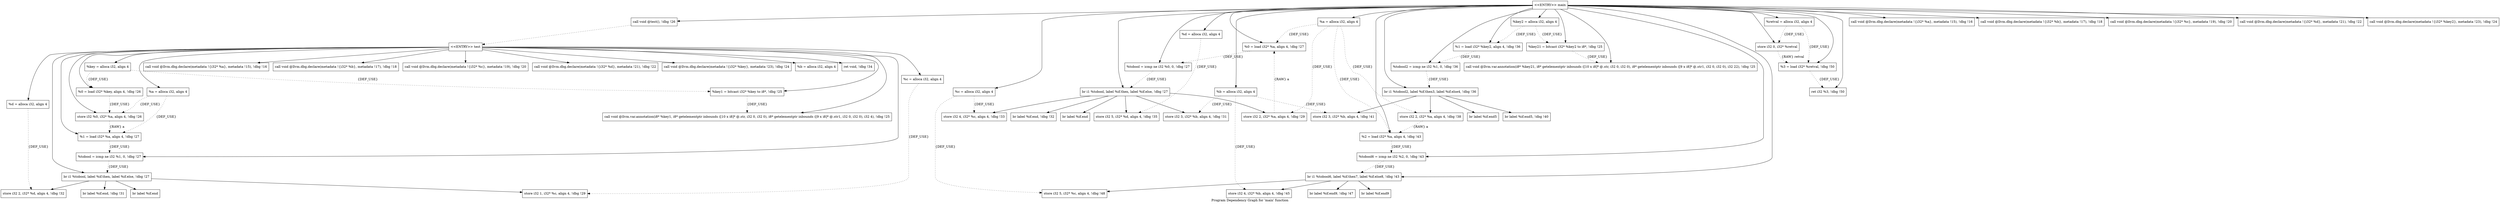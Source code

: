 digraph "Program Dependency Graph for 'main' function" {
	label="Program Dependency Graph for 'main' function";

	Node0x37c3ac0 [shape=record,label="{  %c = alloca i32, align 4}"];
	Node0x37c3ac0 -> Node0x37c42b0[style=dotted,label = "{DEF_USE}" ];
	Node0x37c42b0 [shape=record,label="{  store i32 1, i32* %c, align 4, !dbg !29}"];
	Node0x37c4320 [shape=record,label="{  %d = alloca i32, align 4}"];
	Node0x37c4320 -> Node0x37c43c0[style=dotted,label = "{DEF_USE}" ];
	Node0x37c43c0 [shape=record,label="{  store i32 2, i32* %d, align 4, !dbg !32}"];
	Node0x37c4430 [shape=record,label="{  %key = alloca i32, align 4}"];
	Node0x37c4430 -> Node0x37c4390[style=dotted,label = "{DEF_USE}" ];
	Node0x37c4430 -> Node0x37c44e0[style=dotted,label = "{DEF_USE}" ];
	Node0x37c4390 [shape=record,label="{  %key1 = bitcast i32* %key to i8*, !dbg !25}"];
	Node0x37c4390 -> Node0x37c4580[style=dotted,label = "{DEF_USE}" ];
	Node0x37c44e0 [shape=record,label="{  %0 = load i32* %key, align 4, !dbg !26}"];
	Node0x37c44e0 -> Node0x37c45f0[style=dotted,label = "{DEF_USE}" ];
	Node0x37c4580 [shape=record,label="{  call void @llvm.var.annotation(i8* %key1, i8* getelementptr inbounds ([10 x i8]* @.str, i32 0, i32 0), i8* getelementptr inbounds ([9 x i8]* @.str1, i32 0, i32 0), i32 4), !dbg !25}"];
	Node0x37c45f0 [shape=record,label="{  store i32 %0, i32* %a, align 4, !dbg !26}"];
	Node0x37c45f0 -> Node0x37c4710[style=dotted,label = "{RAW} a"];
	Node0x37c4710 [shape=record,label="{  %1 = load i32* %a, align 4, !dbg !27}"];
	Node0x37c4710 -> Node0x37c47a0[style=dotted,label = "{DEF_USE}" ];
	Node0x37c47a0 [shape=record,label="{  %tobool = icmp ne i32 %1, 0, !dbg !27}"];
	Node0x37c47a0 -> Node0x37c48f0[style=dotted,label = "{DEF_USE}" ];
	Node0x37c4830 [shape=record,label="{  %a = alloca i32, align 4}"];
	Node0x37c4830 -> Node0x37c45f0[style=dotted,label = "{DEF_USE}" ];
	Node0x37c4830 -> Node0x37c4710[style=dotted,label = "{DEF_USE}" ];
	Node0x37c48f0 [shape=record,label="{  br i1 %tobool, label %if.then, label %if.else, !dbg !27}"];
	Node0x37c48f0 -> Node0x37c42b0;
	Node0x37c48f0 -> Node0x37c4980;
	Node0x37c48f0 -> Node0x37c43c0;
	Node0x37c48f0 -> Node0x37c49f0;
	Node0x37c4980 [shape=record,label="{  br label %if.end, !dbg !31}"];
	Node0x37c49f0 [shape=record,label="{  br label %if.end}"];
	Node0x37c4a60 [shape=record,label="{\<\<ENTRY\>\> test}"];
	Node0x37c4a60 -> Node0x37c3ac0;
	Node0x37c4a60 -> Node0x37c4320;
	Node0x37c4a60 -> Node0x37c4430;
	Node0x37c4a60 -> Node0x37c4ad0;
	Node0x37c4a60 -> Node0x37c4660;
	Node0x37c4a60 -> Node0x37c4d30;
	Node0x37c4a60 -> Node0x37c4da0;
	Node0x37c4a60 -> Node0x37c4e10;
	Node0x37c4a60 -> Node0x37c4390;
	Node0x37c4a60 -> Node0x37c4580;
	Node0x37c4a60 -> Node0x37c44e0;
	Node0x37c4a60 -> Node0x37c45f0;
	Node0x37c4a60 -> Node0x37c4710;
	Node0x37c4a60 -> Node0x37c4830;
	Node0x37c4a60 -> Node0x37c4ca0;
	Node0x37c4a60 -> Node0x37c47a0;
	Node0x37c4a60 -> Node0x37c48f0;
	Node0x37c4a60 -> Node0x37c4e80;
	Node0x37c4ad0 [shape=record,label="{  call void @llvm.dbg.declare(metadata !\{i32* %a\}, metadata !15), !dbg !16}"];
	Node0x37c4660 [shape=record,label="{  call void @llvm.dbg.declare(metadata !\{i32* %b\}, metadata !17), !dbg !18}"];
	Node0x37c4d30 [shape=record,label="{  call void @llvm.dbg.declare(metadata !\{i32* %c\}, metadata !19), !dbg !20}"];
	Node0x37c4da0 [shape=record,label="{  call void @llvm.dbg.declare(metadata !\{i32* %d\}, metadata !21), !dbg !22}"];
	Node0x37c4e10 [shape=record,label="{  call void @llvm.dbg.declare(metadata !\{i32* %key\}, metadata !23), !dbg !24}"];
	Node0x37c4ca0 [shape=record,label="{  %b = alloca i32, align 4}"];
	Node0x37c4e80 [shape=record,label="{  ret void, !dbg !34}"];
	Node0x37cdcd0 [shape=record,label="{  %b = alloca i32, align 4}"];
	Node0x37cdcd0 -> Node0x37ce430[style=dotted,label = "{DEF_USE}" ];
	Node0x37cdcd0 -> Node0x37ce4a0[style=dotted,label = "{DEF_USE}" ];
	Node0x37cdcd0 -> Node0x37ce540[style=dotted,label = "{DEF_USE}" ];
	Node0x37ce430 [shape=record,label="{  store i32 3, i32* %b, align 4, !dbg !31}"];
	Node0x37ce4a0 [shape=record,label="{  store i32 3, i32* %b, align 4, !dbg !41}"];
	Node0x37ce540 [shape=record,label="{  store i32 4, i32* %b, align 4, !dbg !45}"];
	Node0x37ce510 [shape=record,label="{  %c = alloca i32, align 4}"];
	Node0x37ce510 -> Node0x37ce640[style=dotted,label = "{DEF_USE}" ];
	Node0x37ce510 -> Node0x37ce6b0[style=dotted,label = "{DEF_USE}" ];
	Node0x37ce640 [shape=record,label="{  store i32 4, i32* %c, align 4, !dbg !33}"];
	Node0x37ce6b0 [shape=record,label="{  store i32 5, i32* %c, align 4, !dbg !48}"];
	Node0x37ce750 [shape=record,label="{  %d = alloca i32, align 4}"];
	Node0x37ce750 -> Node0x37ce7c0[style=dotted,label = "{DEF_USE}" ];
	Node0x37ce7c0 [shape=record,label="{  store i32 5, i32* %d, align 4, !dbg !35}"];
	Node0x37ce830 [shape=record,label="{  %key2 = alloca i32, align 4}"];
	Node0x37ce830 -> Node0x37c4b90[style=dotted,label = "{DEF_USE}" ];
	Node0x37ce830 -> Node0x37c4c00[style=dotted,label = "{DEF_USE}" ];
	Node0x37c4b90 [shape=record,label="{  %key21 = bitcast i32* %key2 to i8*, !dbg !25}"];
	Node0x37c4b90 -> Node0x37ceb90[style=dotted,label = "{DEF_USE}" ];
	Node0x37c4c00 [shape=record,label="{  %1 = load i32* %key2, align 4, !dbg !36}"];
	Node0x37c4c00 -> Node0x37cf2f0[style=dotted,label = "{DEF_USE}" ];
	Node0x37ceab0 [shape=record,label="{  store i32 0, i32* %retval}"];
	Node0x37ceab0 -> Node0x37ceb20[style=dotted,label = "{RAW} retval"];
	Node0x37ceb20 [shape=record,label="{  %3 = load i32* %retval, !dbg !50}"];
	Node0x37ceb20 -> Node0x37cf780[style=dotted,label = "{DEF_USE}" ];
	Node0x37ceb90 [shape=record,label="{  call void @llvm.var.annotation(i8* %key21, i8* getelementptr inbounds ([10 x i8]* @.str, i32 0, i32 0), i8* getelementptr inbounds ([9 x i8]* @.str1, i32 0, i32 0), i32 22), !dbg !25}"];
	Node0x37cec00 [shape=record,label="{  %retval = alloca i32, align 4}"];
	Node0x37cec00 -> Node0x37ceab0[style=dotted,label = "{DEF_USE}" ];
	Node0x37cec00 -> Node0x37ceb20[style=dotted,label = "{DEF_USE}" ];
	Node0x37ceca0 [shape=record,label="{  %a = alloca i32, align 4}"];
	Node0x37ceca0 -> Node0x37ced10[style=dotted,label = "{DEF_USE}" ];
	Node0x37ceca0 -> Node0x37ced80[style=dotted,label = "{DEF_USE}" ];
	Node0x37ceca0 -> Node0x37cee20[style=dotted,label = "{DEF_USE}" ];
	Node0x37ceca0 -> Node0x37cedf0[style=dotted,label = "{DEF_USE}" ];
	Node0x37ced10 [shape=record,label="{  %0 = load i32* %a, align 4, !dbg !27}"];
	Node0x37ced10 -> Node0x37ceff0[style=dotted,label = "{DEF_USE}" ];
	Node0x37ced80 [shape=record,label="{  store i32 2, i32* %a, align 4, !dbg !29}"];
	Node0x37ced80 -> Node0x37ced10[style=dotted,label = "{RAW} a"];
	Node0x37cee20 [shape=record,label="{  store i32 2, i32* %a, align 4, !dbg !38}"];
	Node0x37cee20 -> Node0x37cedf0[style=dotted,label = "{RAW} a"];
	Node0x37cedf0 [shape=record,label="{  %2 = load i32* %a, align 4, !dbg !43}"];
	Node0x37cedf0 -> Node0x37cf510[style=dotted,label = "{DEF_USE}" ];
	Node0x37cef60 [shape=record,label="{  call void @test(), !dbg !26}"];
	Node0x37cef60 -> Node0x37c4a60[style=dotted];
	Node0x37ceff0 [shape=record,label="{  %tobool = icmp ne i32 %0, 0, !dbg !27}"];
	Node0x37ceff0 -> Node0x37cf080[style=dotted,label = "{DEF_USE}" ];
	Node0x37cf080 [shape=record,label="{  br i1 %tobool, label %if.then, label %if.else, !dbg !27}"];
	Node0x37cf080 -> Node0x37ced80;
	Node0x37cf080 -> Node0x37ce430;
	Node0x37cf080 -> Node0x37cf160;
	Node0x37cf080 -> Node0x37ce640;
	Node0x37cf080 -> Node0x37ce7c0;
	Node0x37cf080 -> Node0x37cf130;
	Node0x37cf160 [shape=record,label="{  br label %if.end, !dbg !32}"];
	Node0x37cf130 [shape=record,label="{  br label %if.end}"];
	Node0x37cf2f0 [shape=record,label="{  %tobool2 = icmp ne i32 %1, 0, !dbg !36}"];
	Node0x37cf2f0 -> Node0x37cf380[style=dotted,label = "{DEF_USE}" ];
	Node0x37cf380 [shape=record,label="{  br i1 %tobool2, label %if.then3, label %if.else4, !dbg !36}"];
	Node0x37cf380 -> Node0x37cee20;
	Node0x37cf380 -> Node0x37cf430;
	Node0x37cf380 -> Node0x37ce4a0;
	Node0x37cf380 -> Node0x37cf4a0;
	Node0x37cf430 [shape=record,label="{  br label %if.end5, !dbg !40}"];
	Node0x37cf4a0 [shape=record,label="{  br label %if.end5}"];
	Node0x37cf510 [shape=record,label="{  %tobool6 = icmp ne i32 %2, 0, !dbg !43}"];
	Node0x37cf510 -> Node0x37cf5a0[style=dotted,label = "{DEF_USE}" ];
	Node0x37cf5a0 [shape=record,label="{  br i1 %tobool6, label %if.then7, label %if.else8, !dbg !43}"];
	Node0x37cf5a0 -> Node0x37ce540;
	Node0x37cf5a0 -> Node0x37cf650;
	Node0x37cf5a0 -> Node0x37ce6b0;
	Node0x37cf5a0 -> Node0x37cf6c0;
	Node0x37cf650 [shape=record,label="{  br label %if.end9, !dbg !47}"];
	Node0x37cf6c0 [shape=record,label="{  br label %if.end9}"];
	Node0x37cf780 [shape=record,label="{  ret i32 %3, !dbg !50}"];
	Node0x37cf7f0 [shape=record,label="{\<\<ENTRY\>\> main}"];
	Node0x37cf7f0 -> Node0x37cdcd0;
	Node0x37cf7f0 -> Node0x37ce510;
	Node0x37cf7f0 -> Node0x37ce750;
	Node0x37cf7f0 -> Node0x37ce830;
	Node0x37cf7f0 -> Node0x37ceab0;
	Node0x37cf7f0 -> Node0x37cf880;
	Node0x37cf7f0 -> Node0x37cf9d0;
	Node0x37cf7f0 -> Node0x37cfa40;
	Node0x37cf7f0 -> Node0x37cfab0;
	Node0x37cf7f0 -> Node0x37cf900;
	Node0x37cf7f0 -> Node0x37c4b90;
	Node0x37cf7f0 -> Node0x37ceb90;
	Node0x37cf7f0 -> Node0x37cec00;
	Node0x37cf7f0 -> Node0x37ceca0;
	Node0x37cf7f0 -> Node0x37cef60;
	Node0x37cf7f0 -> Node0x37ced10;
	Node0x37cf7f0 -> Node0x37ceff0;
	Node0x37cf7f0 -> Node0x37cf080;
	Node0x37cf7f0 -> Node0x37c4c00;
	Node0x37cf7f0 -> Node0x37cf2f0;
	Node0x37cf7f0 -> Node0x37cf380;
	Node0x37cf7f0 -> Node0x37cedf0;
	Node0x37cf7f0 -> Node0x37cf510;
	Node0x37cf7f0 -> Node0x37cf5a0;
	Node0x37cf7f0 -> Node0x37ceb20;
	Node0x37cf7f0 -> Node0x37cf780;
	Node0x37cf880 [shape=record,label="{  call void @llvm.dbg.declare(metadata !\{i32* %a\}, metadata !15), !dbg !16}"];
	Node0x37cf9d0 [shape=record,label="{  call void @llvm.dbg.declare(metadata !\{i32* %b\}, metadata !17), !dbg !18}"];
	Node0x37cfa40 [shape=record,label="{  call void @llvm.dbg.declare(metadata !\{i32* %c\}, metadata !19), !dbg !20}"];
	Node0x37cfab0 [shape=record,label="{  call void @llvm.dbg.declare(metadata !\{i32* %d\}, metadata !21), !dbg !22}"];
	Node0x37cf900 [shape=record,label="{  call void @llvm.dbg.declare(metadata !\{i32* %key2\}, metadata !23), !dbg !24}"];
}
